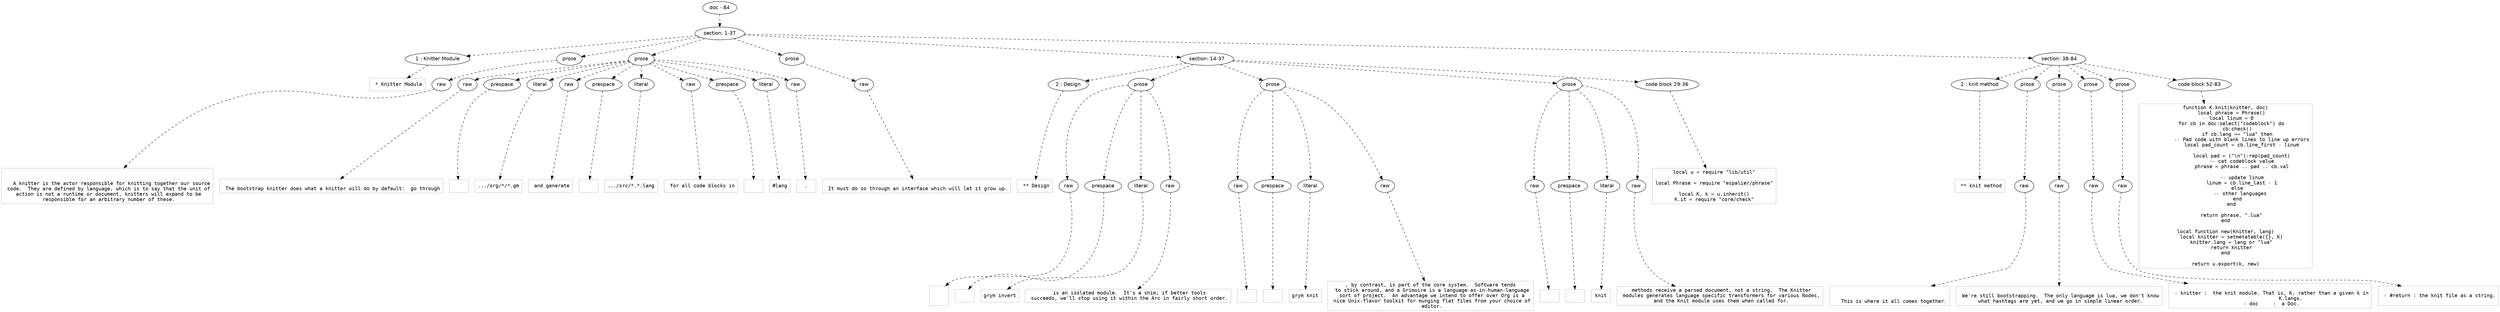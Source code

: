 digraph lpegNode {

node [fontname=Helvetica]
edge [style=dashed]

doc_0 [label="doc - 84"]


doc_0 -> { section_1}
{rank=same; section_1}

section_1 [label="section: 1-37"]


// END RANK doc_0

section_1 -> { header_2 prose_3 prose_4 prose_5 section_6 section_7}
{rank=same; header_2 prose_3 prose_4 prose_5 section_6 section_7}

header_2 [label="1 : Knitter Module"]

prose_3 [label="prose"]

prose_4 [label="prose"]

prose_5 [label="prose"]

section_6 [label="section: 14-37"]

section_7 [label="section: 38-84"]


// END RANK section_1

header_2 -> leaf_8
leaf_8  [color=Gray,shape=rectangle,fontname=Inconsolata,label=" * Knitter Module"]
// END RANK header_2

prose_3 -> { raw_9}
{rank=same; raw_9}

raw_9 [label="raw"]


// END RANK prose_3

raw_9 -> leaf_10
leaf_10  [color=Gray,shape=rectangle,fontname=Inconsolata,label="

   A knitter is the actor responsible for knitting together our source
 code.  They are defined by language, which is to say that the unit of
 action is not a runtime or document, knitters will expand to be
 responsible for an arbitrary number of these.
"]
// END RANK raw_9

prose_4 -> { raw_11 prespace_12 literal_13 raw_14 prespace_15 literal_16 raw_17 prespace_18 literal_19 raw_20}
{rank=same; raw_11 prespace_12 literal_13 raw_14 prespace_15 literal_16 raw_17 prespace_18 literal_19 raw_20}

raw_11 [label="raw"]

prespace_12 [label="prespace"]

literal_13 [label="literal"]

raw_14 [label="raw"]

prespace_15 [label="prespace"]

literal_16 [label="literal"]

raw_17 [label="raw"]

prespace_18 [label="prespace"]

literal_19 [label="literal"]

raw_20 [label="raw"]


// END RANK prose_4

raw_11 -> leaf_21
leaf_21  [color=Gray,shape=rectangle,fontname=Inconsolata,label="
 The bootstrap knitter does what a knitter will do by default:  go through"]
// END RANK raw_11

prespace_12 -> leaf_22
leaf_22  [color=Gray,shape=rectangle,fontname=Inconsolata,label=" "]
// END RANK prespace_12

literal_13 -> leaf_23
leaf_23  [color=Gray,shape=rectangle,fontname=Inconsolata,label=".../org/*/*.gm"]
// END RANK literal_13

raw_14 -> leaf_24
leaf_24  [color=Gray,shape=rectangle,fontname=Inconsolata,label=" and generate"]
// END RANK raw_14

prespace_15 -> leaf_25
leaf_25  [color=Gray,shape=rectangle,fontname=Inconsolata,label=" "]
// END RANK prespace_15

literal_16 -> leaf_26
leaf_26  [color=Gray,shape=rectangle,fontname=Inconsolata,label=".../src/*.*.lang"]
// END RANK literal_16

raw_17 -> leaf_27
leaf_27  [color=Gray,shape=rectangle,fontname=Inconsolata,label=" for all code blocks in"]
// END RANK raw_17

prespace_18 -> leaf_28
leaf_28  [color=Gray,shape=rectangle,fontname=Inconsolata,label=" "]
// END RANK prespace_18

literal_19 -> leaf_29
leaf_29  [color=Gray,shape=rectangle,fontname=Inconsolata,label="#lang"]
// END RANK literal_19

raw_20 -> leaf_30
leaf_30  [color=Gray,shape=rectangle,fontname=Inconsolata,label=".
"]
// END RANK raw_20

prose_5 -> { raw_31}
{rank=same; raw_31}

raw_31 [label="raw"]


// END RANK prose_5

raw_31 -> leaf_32
leaf_32  [color=Gray,shape=rectangle,fontname=Inconsolata,label="
 It must do so through an interface which will let it grow up.
"]
// END RANK raw_31

section_6 -> { header_33 prose_34 prose_35 prose_36 codeblock_37}
{rank=same; header_33 prose_34 prose_35 prose_36 codeblock_37}

header_33 [label="2 : Design"]

prose_34 [label="prose"]

prose_35 [label="prose"]

prose_36 [label="prose"]

codeblock_37 [label="code block 29-36"]


// END RANK section_6

header_33 -> leaf_38
leaf_38  [color=Gray,shape=rectangle,fontname=Inconsolata,label=" ** Design"]
// END RANK header_33

prose_34 -> { raw_39 prespace_40 literal_41 raw_42}
{rank=same; raw_39 prespace_40 literal_41 raw_42}

raw_39 [label="raw"]

prespace_40 [label="prespace"]

literal_41 [label="literal"]

raw_42 [label="raw"]


// END RANK prose_34

raw_39 -> leaf_43
leaf_43  [color=Gray,shape=rectangle,fontname=Inconsolata,label="

  "]
// END RANK raw_39

prespace_40 -> leaf_44
leaf_44  [color=Gray,shape=rectangle,fontname=Inconsolata,label=" "]
// END RANK prespace_40

literal_41 -> leaf_45
leaf_45  [color=Gray,shape=rectangle,fontname=Inconsolata,label="grym invert"]
// END RANK literal_41

raw_42 -> leaf_46
leaf_46  [color=Gray,shape=rectangle,fontname=Inconsolata,label=" is an isolated module.  It's a shim; if better tools
 succeeds, we'll stop using it within the Arc in fairly short order.
"]
// END RANK raw_42

prose_35 -> { raw_47 prespace_48 literal_49 raw_50}
{rank=same; raw_47 prespace_48 literal_49 raw_50}

raw_47 [label="raw"]

prespace_48 [label="prespace"]

literal_49 [label="literal"]

raw_50 [label="raw"]


// END RANK prose_35

raw_47 -> leaf_51
leaf_51  [color=Gray,shape=rectangle,fontname=Inconsolata,label=""]
// END RANK raw_47

prespace_48 -> leaf_52
leaf_52  [color=Gray,shape=rectangle,fontname=Inconsolata,label=" "]
// END RANK prespace_48

literal_49 -> leaf_53
leaf_53  [color=Gray,shape=rectangle,fontname=Inconsolata,label="grym knit"]
// END RANK literal_49

raw_50 -> leaf_54
leaf_54  [color=Gray,shape=rectangle,fontname=Inconsolata,label=", by contrast, is part of the core system.  Software tends
 to stick around, and a Grimoire is a language-as-in-human-language
 sort of project.  An advantage we intend to offer over Org is a
 nice Unix-flavor toolkit for munging flat files from your choice of
 editor.
"]
// END RANK raw_50

prose_36 -> { raw_55 prespace_56 literal_57 raw_58}
{rank=same; raw_55 prespace_56 literal_57 raw_58}

raw_55 [label="raw"]

prespace_56 [label="prespace"]

literal_57 [label="literal"]

raw_58 [label="raw"]


// END RANK prose_36

raw_55 -> leaf_59
leaf_59  [color=Gray,shape=rectangle,fontname=Inconsolata,label=""]
// END RANK raw_55

prespace_56 -> leaf_60
leaf_60  [color=Gray,shape=rectangle,fontname=Inconsolata,label=" "]
// END RANK prespace_56

literal_57 -> leaf_61
leaf_61  [color=Gray,shape=rectangle,fontname=Inconsolata,label="knit"]
// END RANK literal_57

raw_58 -> leaf_62
leaf_62  [color=Gray,shape=rectangle,fontname=Inconsolata,label=" methods receive a parsed document, not a string.  The Knitter
 modules generates language specific transformers for various Nodes,
 and the Knit module uses them when called for.
"]
// END RANK raw_58

codeblock_37 -> leaf_63
leaf_63  [color=Gray,shape=rectangle,fontname=Inconsolata,label="local u = require \"lib/util\"

local Phrase = require \"espalier/phrase\"

local K, k = u.inherit()
K.it = require \"core/check\""]
// END RANK codeblock_37

section_7 -> { header_64 prose_65 prose_66 prose_67 prose_68 codeblock_69}
{rank=same; header_64 prose_65 prose_66 prose_67 prose_68 codeblock_69}

header_64 [label="2 : knit method"]

prose_65 [label="prose"]

prose_66 [label="prose"]

prose_67 [label="prose"]

prose_68 [label="prose"]

codeblock_69 [label="code block 52-83"]


// END RANK section_7

header_64 -> leaf_70
leaf_70  [color=Gray,shape=rectangle,fontname=Inconsolata,label=" ** knit method"]
// END RANK header_64

prose_65 -> { raw_71}
{rank=same; raw_71}

raw_71 [label="raw"]


// END RANK prose_65

raw_71 -> leaf_72
leaf_72  [color=Gray,shape=rectangle,fontname=Inconsolata,label="

   This is where it all comes together.
"]
// END RANK raw_71

prose_66 -> { raw_73}
{rank=same; raw_73}

raw_73 [label="raw"]


// END RANK prose_66

raw_73 -> leaf_74
leaf_74  [color=Gray,shape=rectangle,fontname=Inconsolata,label="
 We're still bootstrapping.  The only language is lua, we don't know
 what hashtags are yet, and we go in simple linear order.
"]
// END RANK raw_73

prose_67 -> { raw_75}
{rank=same; raw_75}

raw_75 [label="raw"]


// END RANK prose_67

raw_75 -> leaf_76
leaf_76  [color=Gray,shape=rectangle,fontname=Inconsolata,label="
 - knitter :  the knit module. That is, K, rather than a given k in
              K.langs.
 - doc     :  a Doc.
"]
// END RANK raw_75

prose_68 -> { raw_77}
{rank=same; raw_77}

raw_77 [label="raw"]


// END RANK prose_68

raw_77 -> leaf_78
leaf_78  [color=Gray,shape=rectangle,fontname=Inconsolata,label="
 - #return : the knit file as a string.

"]
// END RANK raw_77

codeblock_69 -> leaf_79
leaf_79  [color=Gray,shape=rectangle,fontname=Inconsolata,label="function K.knit(knitter, doc)
    local phrase = Phrase()
    local linum = 0
    for cb in doc:select(\"codeblock\") do
        cb:check()
        if cb.lang == \"lua\" then
           -- Pad code with blank lines to line up errors
           local pad_count = cb.line_first - linum

           local pad = (\"\\n\"):rep(pad_count)
           -- cat codeblock value
           phrase = phrase .. pad .. cb.val

           -- update linum
           linum = cb.line_last - 1
        else
          -- other languages
        end
    end

    return phrase, \".lua\"
end

local function new(Knitter, lang)
    local knitter = setmetatable({}, K)
    knitter.lang = lang or \"lua\"
    return knitter
end

return u.export(k, new)"]
// END RANK codeblock_69


}
